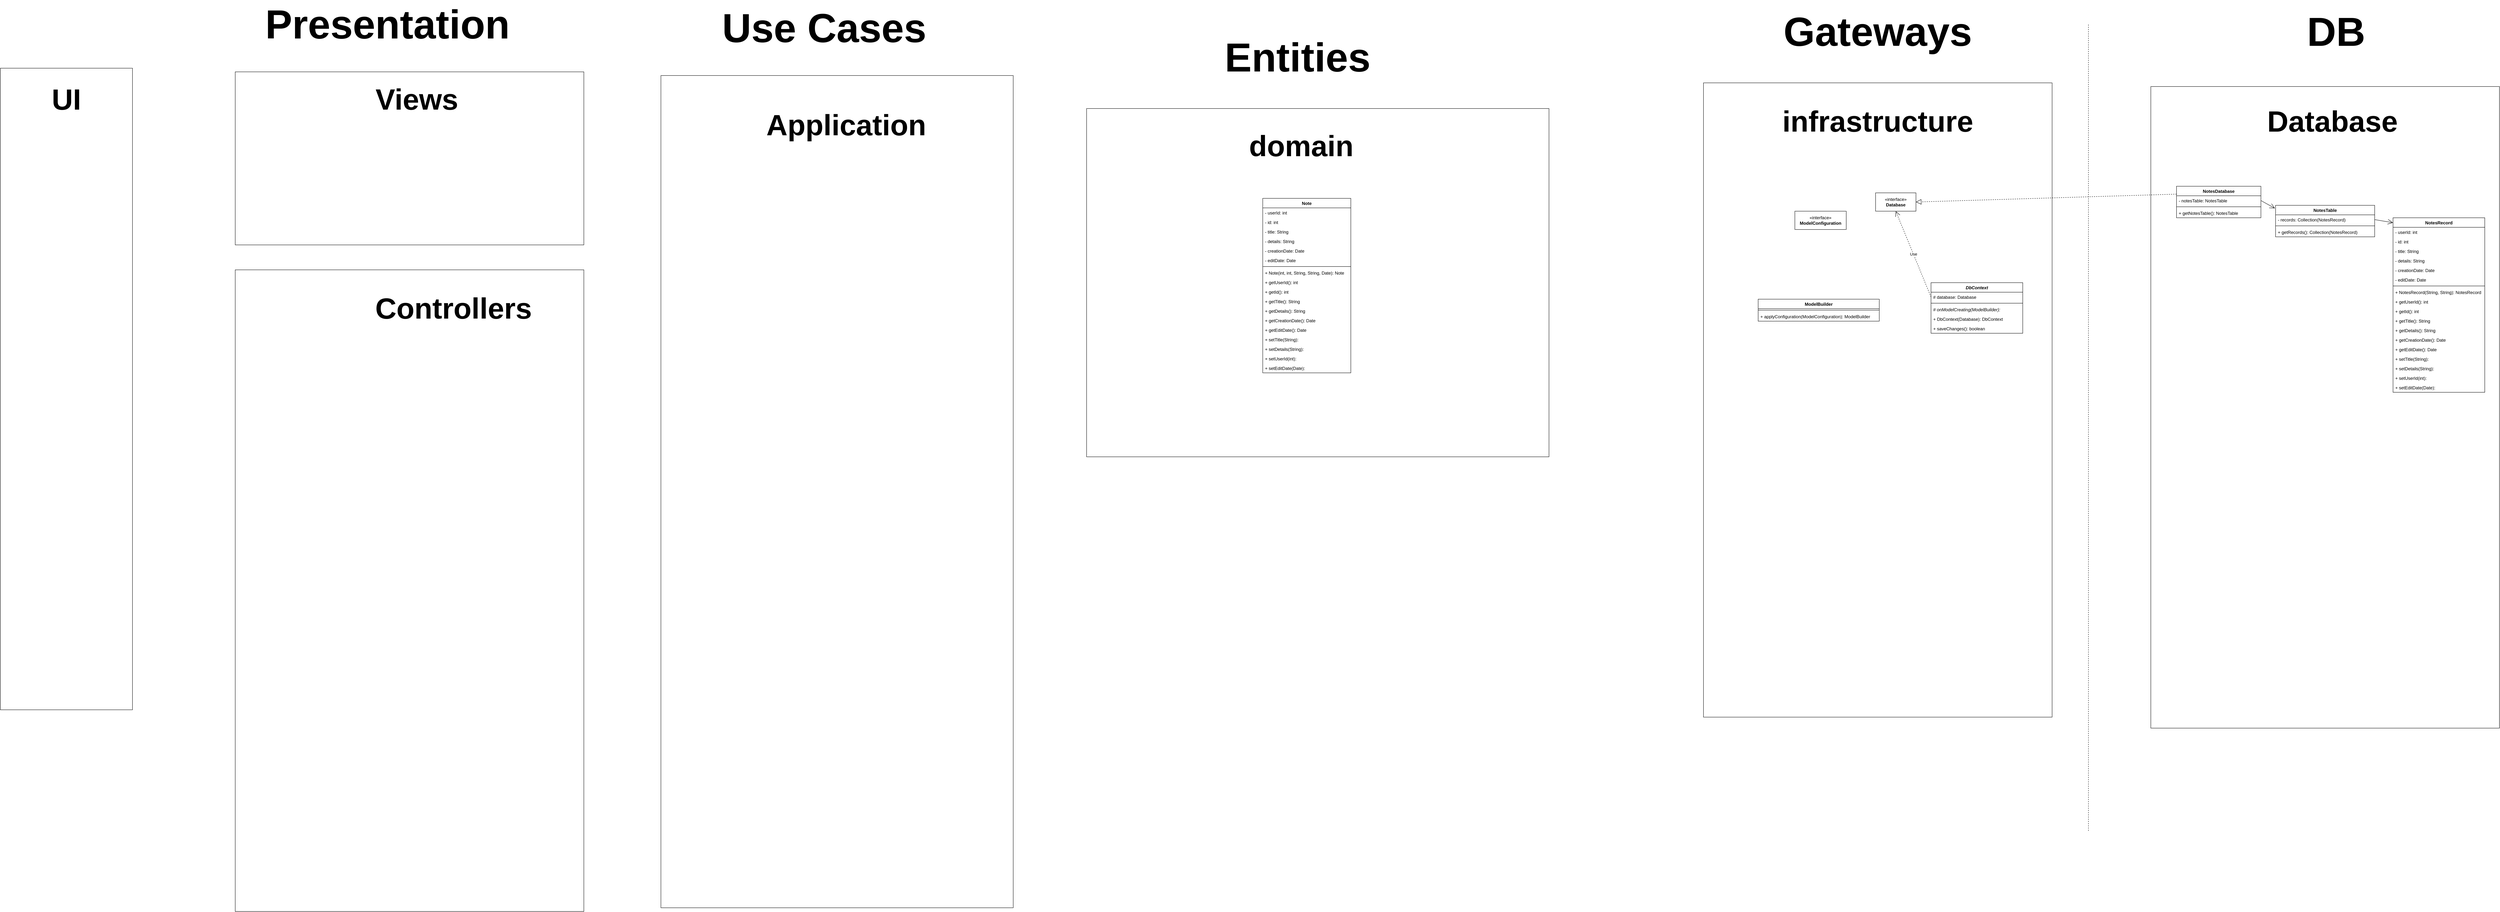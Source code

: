 <mxfile version="22.1.2" type="device">
  <diagram id="C5RBs43oDa-KdzZeNtuy" name="Page-1">
    <mxGraphModel dx="6531" dy="1944" grid="1" gridSize="10" guides="1" tooltips="1" connect="1" arrows="1" fold="1" page="1" pageScale="1" pageWidth="827" pageHeight="1169" math="0" shadow="0">
      <root>
        <mxCell id="WIyWlLk6GJQsqaUBKTNV-0" />
        <mxCell id="WIyWlLk6GJQsqaUBKTNV-1" parent="WIyWlLk6GJQsqaUBKTNV-0" />
        <mxCell id="IYUmqPOKC77QGaWH9vDy-260" value="" style="rounded=0;whiteSpace=wrap;html=1;labelBackgroundColor=none;fontSize=80;" parent="WIyWlLk6GJQsqaUBKTNV-1" vertex="1">
          <mxGeometry x="930" y="-890" width="950" height="1750" as="geometry" />
        </mxCell>
        <mxCell id="IYUmqPOKC77QGaWH9vDy-257" value="" style="rounded=0;whiteSpace=wrap;html=1;labelBackgroundColor=none;fontSize=80;" parent="WIyWlLk6GJQsqaUBKTNV-1" vertex="1">
          <mxGeometry x="-3130" y="-920" width="960" height="2270" as="geometry" />
        </mxCell>
        <mxCell id="IYUmqPOKC77QGaWH9vDy-258" value="" style="rounded=0;whiteSpace=wrap;html=1;labelBackgroundColor=none;fontSize=80;" parent="WIyWlLk6GJQsqaUBKTNV-1" vertex="1">
          <mxGeometry x="-289" y="-900" width="950" height="1730" as="geometry" />
        </mxCell>
        <mxCell id="IYUmqPOKC77QGaWH9vDy-259" value="" style="rounded=0;whiteSpace=wrap;html=1;labelBackgroundColor=none;fontSize=80;" parent="WIyWlLk6GJQsqaUBKTNV-1" vertex="1">
          <mxGeometry x="-1970" y="-830" width="1260" height="950" as="geometry" />
        </mxCell>
        <mxCell id="IYUmqPOKC77QGaWH9vDy-254" value="" style="rounded=0;whiteSpace=wrap;html=1;labelBackgroundColor=none;fontSize=80;" parent="WIyWlLk6GJQsqaUBKTNV-1" vertex="1">
          <mxGeometry x="-4290" y="-930" width="950" height="472" as="geometry" />
        </mxCell>
        <mxCell id="IYUmqPOKC77QGaWH9vDy-255" value="" style="rounded=0;whiteSpace=wrap;html=1;labelBackgroundColor=none;fontSize=80;" parent="WIyWlLk6GJQsqaUBKTNV-1" vertex="1">
          <mxGeometry x="-4930" y="-940" width="360" height="1750" as="geometry" />
        </mxCell>
        <mxCell id="IYUmqPOKC77QGaWH9vDy-253" value="" style="rounded=0;whiteSpace=wrap;html=1;labelBackgroundColor=none;fontSize=80;" parent="WIyWlLk6GJQsqaUBKTNV-1" vertex="1">
          <mxGeometry x="-4290" y="-390" width="950" height="1750" as="geometry" />
        </mxCell>
        <mxCell id="IYUmqPOKC77QGaWH9vDy-234" value="" style="endArrow=none;dashed=1;html=1;" parent="WIyWlLk6GJQsqaUBKTNV-1" edge="1">
          <mxGeometry width="50" height="50" relative="1" as="geometry">
            <mxPoint x="760" y="1140" as="sourcePoint" />
            <mxPoint x="760" y="-1060" as="targetPoint" />
          </mxGeometry>
        </mxCell>
        <mxCell id="IYUmqPOKC77QGaWH9vDy-236" value="Presentation" style="text;html=1;strokeColor=none;fillColor=none;align=center;verticalAlign=middle;whiteSpace=wrap;rounded=0;fontStyle=1;fontSize=110;" parent="WIyWlLk6GJQsqaUBKTNV-1" vertex="1">
          <mxGeometry x="-4270" y="-1120" width="790" height="120" as="geometry" />
        </mxCell>
        <mxCell id="IYUmqPOKC77QGaWH9vDy-268" value="UI" style="text;html=1;strokeColor=none;fillColor=none;align=center;verticalAlign=middle;whiteSpace=wrap;rounded=0;fontStyle=1;fontSize=80;" parent="WIyWlLk6GJQsqaUBKTNV-1" vertex="1">
          <mxGeometry x="-4770" y="-890" width="40" height="70" as="geometry" />
        </mxCell>
        <mxCell id="IYUmqPOKC77QGaWH9vDy-271" value="Application" style="text;html=1;strokeColor=none;fillColor=none;align=center;verticalAlign=middle;whiteSpace=wrap;rounded=0;fontStyle=1;fontSize=80;" parent="WIyWlLk6GJQsqaUBKTNV-1" vertex="1">
          <mxGeometry x="-3030" y="-830" width="810" height="90" as="geometry" />
        </mxCell>
        <mxCell id="IYUmqPOKC77QGaWH9vDy-274" value="Database" style="text;html=1;strokeColor=none;fillColor=none;align=center;verticalAlign=middle;whiteSpace=wrap;rounded=0;fontStyle=1;fontSize=80;" parent="WIyWlLk6GJQsqaUBKTNV-1" vertex="1">
          <mxGeometry x="1020" y="-850" width="810" height="110" as="geometry" />
        </mxCell>
        <mxCell id="Qy56OAMUpxAa6UUccBs3-3" value="Views" style="text;html=1;strokeColor=none;fillColor=none;align=center;verticalAlign=middle;whiteSpace=wrap;rounded=0;fontStyle=1;fontSize=80;" vertex="1" parent="WIyWlLk6GJQsqaUBKTNV-1">
          <mxGeometry x="-3930" y="-890" width="270" height="70" as="geometry" />
        </mxCell>
        <mxCell id="Qy56OAMUpxAa6UUccBs3-4" value="Controllers" style="text;html=1;strokeColor=none;fillColor=none;align=center;verticalAlign=middle;whiteSpace=wrap;rounded=0;fontStyle=1;fontSize=80;" vertex="1" parent="WIyWlLk6GJQsqaUBKTNV-1">
          <mxGeometry x="-3890" y="-320" width="390" height="70" as="geometry" />
        </mxCell>
        <mxCell id="Qy56OAMUpxAa6UUccBs3-5" value="Use Cases" style="text;html=1;strokeColor=none;fillColor=none;align=center;verticalAlign=middle;whiteSpace=wrap;rounded=0;fontStyle=1;fontSize=110;" vertex="1" parent="WIyWlLk6GJQsqaUBKTNV-1">
          <mxGeometry x="-3080" y="-1110" width="790" height="120" as="geometry" />
        </mxCell>
        <mxCell id="IYUmqPOKC77QGaWH9vDy-273" value="domain" style="text;html=1;strokeColor=none;fillColor=none;align=center;verticalAlign=middle;whiteSpace=wrap;rounded=0;fontStyle=1;fontSize=80;" parent="WIyWlLk6GJQsqaUBKTNV-1" vertex="1">
          <mxGeometry x="-1790" y="-790" width="810" height="124" as="geometry" />
        </mxCell>
        <mxCell id="Qy56OAMUpxAa6UUccBs3-7" value="DB" style="text;html=1;strokeColor=none;fillColor=none;align=center;verticalAlign=middle;whiteSpace=wrap;rounded=0;fontStyle=1;fontSize=110;" vertex="1" parent="WIyWlLk6GJQsqaUBKTNV-1">
          <mxGeometry x="1040" y="-1100" width="790" height="120" as="geometry" />
        </mxCell>
        <mxCell id="Qy56OAMUpxAa6UUccBs3-8" value="Gateways" style="text;html=1;strokeColor=none;fillColor=none;align=center;verticalAlign=middle;whiteSpace=wrap;rounded=0;fontStyle=1;fontSize=110;" vertex="1" parent="WIyWlLk6GJQsqaUBKTNV-1">
          <mxGeometry x="-209" y="-1100" width="790" height="120" as="geometry" />
        </mxCell>
        <mxCell id="Qy56OAMUpxAa6UUccBs3-9" value="infrastructure" style="text;html=1;strokeColor=none;fillColor=none;align=center;verticalAlign=middle;whiteSpace=wrap;rounded=0;fontStyle=1;fontSize=80;" vertex="1" parent="WIyWlLk6GJQsqaUBKTNV-1">
          <mxGeometry x="-219" y="-850" width="810" height="110" as="geometry" />
        </mxCell>
        <mxCell id="Qy56OAMUpxAa6UUccBs3-10" value="Entities" style="text;html=1;strokeColor=none;fillColor=none;align=center;verticalAlign=middle;whiteSpace=wrap;rounded=0;fontStyle=1;fontSize=110;" vertex="1" parent="WIyWlLk6GJQsqaUBKTNV-1">
          <mxGeometry x="-1790" y="-1030" width="790" height="120" as="geometry" />
        </mxCell>
        <mxCell id="Qy56OAMUpxAa6UUccBs3-11" value="Note" style="swimlane;fontStyle=1;align=center;verticalAlign=top;childLayout=stackLayout;horizontal=1;startSize=26;horizontalStack=0;resizeParent=1;resizeParentMax=0;resizeLast=0;collapsible=1;marginBottom=0;whiteSpace=wrap;html=1;" vertex="1" parent="WIyWlLk6GJQsqaUBKTNV-1">
          <mxGeometry x="-1490" y="-585" width="240" height="476" as="geometry" />
        </mxCell>
        <mxCell id="Qy56OAMUpxAa6UUccBs3-12" value="- userId&lt;span style=&quot;background-color: initial;&quot;&gt;: int&lt;/span&gt;" style="text;strokeColor=none;fillColor=none;align=left;verticalAlign=top;spacingLeft=4;spacingRight=4;overflow=hidden;rotatable=0;points=[[0,0.5],[1,0.5]];portConstraint=eastwest;whiteSpace=wrap;html=1;" vertex="1" parent="Qy56OAMUpxAa6UUccBs3-11">
          <mxGeometry y="26" width="240" height="26" as="geometry" />
        </mxCell>
        <mxCell id="Qy56OAMUpxAa6UUccBs3-15" value="- id&lt;span style=&quot;background-color: initial;&quot;&gt;: int&lt;/span&gt;" style="text;strokeColor=none;fillColor=none;align=left;verticalAlign=top;spacingLeft=4;spacingRight=4;overflow=hidden;rotatable=0;points=[[0,0.5],[1,0.5]];portConstraint=eastwest;whiteSpace=wrap;html=1;" vertex="1" parent="Qy56OAMUpxAa6UUccBs3-11">
          <mxGeometry y="52" width="240" height="26" as="geometry" />
        </mxCell>
        <mxCell id="Qy56OAMUpxAa6UUccBs3-17" value="-&amp;nbsp;title&lt;span style=&quot;background-color: initial;&quot;&gt;:&amp;nbsp;&lt;/span&gt;String" style="text;strokeColor=none;fillColor=none;align=left;verticalAlign=top;spacingLeft=4;spacingRight=4;overflow=hidden;rotatable=0;points=[[0,0.5],[1,0.5]];portConstraint=eastwest;whiteSpace=wrap;html=1;" vertex="1" parent="Qy56OAMUpxAa6UUccBs3-11">
          <mxGeometry y="78" width="240" height="26" as="geometry" />
        </mxCell>
        <mxCell id="Qy56OAMUpxAa6UUccBs3-18" value="-&amp;nbsp;details&lt;span style=&quot;background-color: initial;&quot;&gt;:&amp;nbsp;&lt;/span&gt;&lt;span style=&quot;background-color: initial;&quot;&gt;String&lt;/span&gt;" style="text;strokeColor=none;fillColor=none;align=left;verticalAlign=top;spacingLeft=4;spacingRight=4;overflow=hidden;rotatable=0;points=[[0,0.5],[1,0.5]];portConstraint=eastwest;whiteSpace=wrap;html=1;" vertex="1" parent="Qy56OAMUpxAa6UUccBs3-11">
          <mxGeometry y="104" width="240" height="26" as="geometry" />
        </mxCell>
        <mxCell id="Qy56OAMUpxAa6UUccBs3-19" value="-&amp;nbsp;creationDate&lt;span style=&quot;background-color: initial;&quot;&gt;:&amp;nbsp;&lt;/span&gt;Date" style="text;strokeColor=none;fillColor=none;align=left;verticalAlign=top;spacingLeft=4;spacingRight=4;overflow=hidden;rotatable=0;points=[[0,0.5],[1,0.5]];portConstraint=eastwest;whiteSpace=wrap;html=1;" vertex="1" parent="Qy56OAMUpxAa6UUccBs3-11">
          <mxGeometry y="130" width="240" height="26" as="geometry" />
        </mxCell>
        <mxCell id="Qy56OAMUpxAa6UUccBs3-20" value="-&amp;nbsp;editDate&lt;span style=&quot;background-color: initial;&quot;&gt;:&amp;nbsp;&lt;/span&gt;&lt;span style=&quot;background-color: initial;&quot;&gt;Date&lt;/span&gt;" style="text;strokeColor=none;fillColor=none;align=left;verticalAlign=top;spacingLeft=4;spacingRight=4;overflow=hidden;rotatable=0;points=[[0,0.5],[1,0.5]];portConstraint=eastwest;whiteSpace=wrap;html=1;" vertex="1" parent="Qy56OAMUpxAa6UUccBs3-11">
          <mxGeometry y="156" width="240" height="26" as="geometry" />
        </mxCell>
        <mxCell id="Qy56OAMUpxAa6UUccBs3-13" value="" style="line;strokeWidth=1;fillColor=none;align=left;verticalAlign=middle;spacingTop=-1;spacingLeft=3;spacingRight=3;rotatable=0;labelPosition=right;points=[];portConstraint=eastwest;strokeColor=inherit;" vertex="1" parent="Qy56OAMUpxAa6UUccBs3-11">
          <mxGeometry y="182" width="240" height="8" as="geometry" />
        </mxCell>
        <mxCell id="Qy56OAMUpxAa6UUccBs3-30" value="+&amp;nbsp;Note&lt;span style=&quot;background-color: initial;&quot;&gt;(int, int, String, String, Date):&amp;nbsp;&lt;/span&gt;Note" style="text;strokeColor=none;fillColor=none;align=left;verticalAlign=top;spacingLeft=4;spacingRight=4;overflow=hidden;rotatable=0;points=[[0,0.5],[1,0.5]];portConstraint=eastwest;whiteSpace=wrap;html=1;" vertex="1" parent="Qy56OAMUpxAa6UUccBs3-11">
          <mxGeometry y="190" width="240" height="26" as="geometry" />
        </mxCell>
        <mxCell id="Qy56OAMUpxAa6UUccBs3-14" value="+&amp;nbsp;getUserId&lt;span style=&quot;background-color: initial;&quot;&gt;():&amp;nbsp;&lt;/span&gt;int" style="text;strokeColor=none;fillColor=none;align=left;verticalAlign=top;spacingLeft=4;spacingRight=4;overflow=hidden;rotatable=0;points=[[0,0.5],[1,0.5]];portConstraint=eastwest;whiteSpace=wrap;html=1;" vertex="1" parent="Qy56OAMUpxAa6UUccBs3-11">
          <mxGeometry y="216" width="240" height="26" as="geometry" />
        </mxCell>
        <mxCell id="Qy56OAMUpxAa6UUccBs3-21" value="+&amp;nbsp;getId&lt;span style=&quot;background-color: initial;&quot;&gt;():&amp;nbsp;&lt;/span&gt;&lt;span style=&quot;background-color: initial;&quot;&gt;int&lt;/span&gt;" style="text;strokeColor=none;fillColor=none;align=left;verticalAlign=top;spacingLeft=4;spacingRight=4;overflow=hidden;rotatable=0;points=[[0,0.5],[1,0.5]];portConstraint=eastwest;whiteSpace=wrap;html=1;" vertex="1" parent="Qy56OAMUpxAa6UUccBs3-11">
          <mxGeometry y="242" width="240" height="26" as="geometry" />
        </mxCell>
        <mxCell id="Qy56OAMUpxAa6UUccBs3-22" value="+&amp;nbsp;getTitle&lt;span style=&quot;background-color: initial;&quot;&gt;():&amp;nbsp;&lt;/span&gt;String" style="text;strokeColor=none;fillColor=none;align=left;verticalAlign=top;spacingLeft=4;spacingRight=4;overflow=hidden;rotatable=0;points=[[0,0.5],[1,0.5]];portConstraint=eastwest;whiteSpace=wrap;html=1;" vertex="1" parent="Qy56OAMUpxAa6UUccBs3-11">
          <mxGeometry y="268" width="240" height="26" as="geometry" />
        </mxCell>
        <mxCell id="Qy56OAMUpxAa6UUccBs3-23" value="+&amp;nbsp;getDetails&lt;span style=&quot;background-color: initial;&quot;&gt;():&amp;nbsp;&lt;/span&gt;String" style="text;strokeColor=none;fillColor=none;align=left;verticalAlign=top;spacingLeft=4;spacingRight=4;overflow=hidden;rotatable=0;points=[[0,0.5],[1,0.5]];portConstraint=eastwest;whiteSpace=wrap;html=1;" vertex="1" parent="Qy56OAMUpxAa6UUccBs3-11">
          <mxGeometry y="294" width="240" height="26" as="geometry" />
        </mxCell>
        <mxCell id="Qy56OAMUpxAa6UUccBs3-24" value="+&amp;nbsp;getCreationDate&lt;span style=&quot;background-color: initial;&quot;&gt;():&amp;nbsp;&lt;/span&gt;Date" style="text;strokeColor=none;fillColor=none;align=left;verticalAlign=top;spacingLeft=4;spacingRight=4;overflow=hidden;rotatable=0;points=[[0,0.5],[1,0.5]];portConstraint=eastwest;whiteSpace=wrap;html=1;" vertex="1" parent="Qy56OAMUpxAa6UUccBs3-11">
          <mxGeometry y="320" width="240" height="26" as="geometry" />
        </mxCell>
        <mxCell id="Qy56OAMUpxAa6UUccBs3-25" value="+&amp;nbsp;getEditDate&lt;span style=&quot;background-color: initial;&quot;&gt;():&amp;nbsp;&lt;/span&gt;&lt;span style=&quot;background-color: initial;&quot;&gt;Date&lt;/span&gt;" style="text;strokeColor=none;fillColor=none;align=left;verticalAlign=top;spacingLeft=4;spacingRight=4;overflow=hidden;rotatable=0;points=[[0,0.5],[1,0.5]];portConstraint=eastwest;whiteSpace=wrap;html=1;" vertex="1" parent="Qy56OAMUpxAa6UUccBs3-11">
          <mxGeometry y="346" width="240" height="26" as="geometry" />
        </mxCell>
        <mxCell id="Qy56OAMUpxAa6UUccBs3-26" value="+&amp;nbsp;setTitle(String&lt;span style=&quot;background-color: initial;&quot;&gt;):&lt;/span&gt;" style="text;strokeColor=none;fillColor=none;align=left;verticalAlign=top;spacingLeft=4;spacingRight=4;overflow=hidden;rotatable=0;points=[[0,0.5],[1,0.5]];portConstraint=eastwest;whiteSpace=wrap;html=1;" vertex="1" parent="Qy56OAMUpxAa6UUccBs3-11">
          <mxGeometry y="372" width="240" height="26" as="geometry" />
        </mxCell>
        <mxCell id="Qy56OAMUpxAa6UUccBs3-27" value="+&amp;nbsp;setDetails&lt;span style=&quot;background-color: initial;&quot;&gt;(String&lt;/span&gt;&lt;span style=&quot;background-color: initial;&quot;&gt;):&lt;/span&gt;" style="text;strokeColor=none;fillColor=none;align=left;verticalAlign=top;spacingLeft=4;spacingRight=4;overflow=hidden;rotatable=0;points=[[0,0.5],[1,0.5]];portConstraint=eastwest;whiteSpace=wrap;html=1;" vertex="1" parent="Qy56OAMUpxAa6UUccBs3-11">
          <mxGeometry y="398" width="240" height="26" as="geometry" />
        </mxCell>
        <mxCell id="Qy56OAMUpxAa6UUccBs3-28" value="+&amp;nbsp;setUserId&lt;span style=&quot;background-color: initial;&quot;&gt;(int&lt;/span&gt;&lt;span style=&quot;background-color: initial;&quot;&gt;):&lt;/span&gt;" style="text;strokeColor=none;fillColor=none;align=left;verticalAlign=top;spacingLeft=4;spacingRight=4;overflow=hidden;rotatable=0;points=[[0,0.5],[1,0.5]];portConstraint=eastwest;whiteSpace=wrap;html=1;" vertex="1" parent="Qy56OAMUpxAa6UUccBs3-11">
          <mxGeometry y="424" width="240" height="26" as="geometry" />
        </mxCell>
        <mxCell id="Qy56OAMUpxAa6UUccBs3-29" value="+&amp;nbsp;setEditDate&lt;span style=&quot;background-color: initial;&quot;&gt;(&lt;/span&gt;Date&lt;span style=&quot;background-color: initial;&quot;&gt;):&lt;/span&gt;" style="text;strokeColor=none;fillColor=none;align=left;verticalAlign=top;spacingLeft=4;spacingRight=4;overflow=hidden;rotatable=0;points=[[0,0.5],[1,0.5]];portConstraint=eastwest;whiteSpace=wrap;html=1;" vertex="1" parent="Qy56OAMUpxAa6UUccBs3-11">
          <mxGeometry y="450" width="240" height="26" as="geometry" />
        </mxCell>
        <mxCell id="Qy56OAMUpxAa6UUccBs3-32" value="«interface»&lt;br&gt;&lt;b&gt;Database&lt;/b&gt;" style="html=1;whiteSpace=wrap;" vertex="1" parent="WIyWlLk6GJQsqaUBKTNV-1">
          <mxGeometry x="180" y="-600" width="110" height="50" as="geometry" />
        </mxCell>
        <mxCell id="Qy56OAMUpxAa6UUccBs3-33" value="«interface»&lt;br&gt;&lt;b&gt;ModelConfiguration&lt;/b&gt;" style="html=1;whiteSpace=wrap;" vertex="1" parent="WIyWlLk6GJQsqaUBKTNV-1">
          <mxGeometry x="-40" y="-550" width="140" height="50" as="geometry" />
        </mxCell>
        <mxCell id="Qy56OAMUpxAa6UUccBs3-34" value="&lt;i&gt;DbContext&lt;/i&gt;" style="swimlane;fontStyle=1;align=center;verticalAlign=top;childLayout=stackLayout;horizontal=1;startSize=26;horizontalStack=0;resizeParent=1;resizeParentMax=0;resizeLast=0;collapsible=1;marginBottom=0;whiteSpace=wrap;html=1;" vertex="1" parent="WIyWlLk6GJQsqaUBKTNV-1">
          <mxGeometry x="331" y="-355" width="250" height="138" as="geometry" />
        </mxCell>
        <mxCell id="Qy56OAMUpxAa6UUccBs3-35" value="# database&lt;span style=&quot;background-color: initial;&quot;&gt;:&amp;nbsp;&lt;/span&gt;Database" style="text;strokeColor=none;fillColor=none;align=left;verticalAlign=top;spacingLeft=4;spacingRight=4;overflow=hidden;rotatable=0;points=[[0,0.5],[1,0.5]];portConstraint=eastwest;whiteSpace=wrap;html=1;" vertex="1" parent="Qy56OAMUpxAa6UUccBs3-34">
          <mxGeometry y="26" width="250" height="26" as="geometry" />
        </mxCell>
        <mxCell id="Qy56OAMUpxAa6UUccBs3-36" value="" style="line;strokeWidth=1;fillColor=none;align=left;verticalAlign=middle;spacingTop=-1;spacingLeft=3;spacingRight=3;rotatable=0;labelPosition=right;points=[];portConstraint=eastwest;strokeColor=inherit;" vertex="1" parent="Qy56OAMUpxAa6UUccBs3-34">
          <mxGeometry y="52" width="250" height="8" as="geometry" />
        </mxCell>
        <mxCell id="Qy56OAMUpxAa6UUccBs3-37" value="&lt;i&gt;# onModelCreating&lt;span style=&quot;background-color: initial;&quot;&gt;(ModelBuilder):&lt;/span&gt;&lt;/i&gt;" style="text;strokeColor=none;fillColor=none;align=left;verticalAlign=top;spacingLeft=4;spacingRight=4;overflow=hidden;rotatable=0;points=[[0,0.5],[1,0.5]];portConstraint=eastwest;whiteSpace=wrap;html=1;" vertex="1" parent="Qy56OAMUpxAa6UUccBs3-34">
          <mxGeometry y="60" width="250" height="26" as="geometry" />
        </mxCell>
        <mxCell id="Qy56OAMUpxAa6UUccBs3-39" value="+&amp;nbsp;DbContext&lt;span style=&quot;background-color: initial;&quot;&gt;&lt;span style=&quot;background-color: initial;&quot;&gt;(Database):&amp;nbsp;&lt;/span&gt;&lt;/span&gt;DbContext" style="text;strokeColor=none;fillColor=none;align=left;verticalAlign=top;spacingLeft=4;spacingRight=4;overflow=hidden;rotatable=0;points=[[0,0.5],[1,0.5]];portConstraint=eastwest;whiteSpace=wrap;html=1;" vertex="1" parent="Qy56OAMUpxAa6UUccBs3-34">
          <mxGeometry y="86" width="250" height="26" as="geometry" />
        </mxCell>
        <mxCell id="Qy56OAMUpxAa6UUccBs3-41" value="+&amp;nbsp;saveChanges&lt;span style=&quot;background-color: initial;&quot;&gt;&lt;span style=&quot;background-color: initial;&quot;&gt;():&amp;nbsp;&lt;/span&gt;&lt;/span&gt;boolean" style="text;strokeColor=none;fillColor=none;align=left;verticalAlign=top;spacingLeft=4;spacingRight=4;overflow=hidden;rotatable=0;points=[[0,0.5],[1,0.5]];portConstraint=eastwest;whiteSpace=wrap;html=1;" vertex="1" parent="Qy56OAMUpxAa6UUccBs3-34">
          <mxGeometry y="112" width="250" height="26" as="geometry" />
        </mxCell>
        <mxCell id="Qy56OAMUpxAa6UUccBs3-42" value="ModelBuilder" style="swimlane;fontStyle=1;align=center;verticalAlign=top;childLayout=stackLayout;horizontal=1;startSize=26;horizontalStack=0;resizeParent=1;resizeParentMax=0;resizeLast=0;collapsible=1;marginBottom=0;whiteSpace=wrap;html=1;" vertex="1" parent="WIyWlLk6GJQsqaUBKTNV-1">
          <mxGeometry x="-140" y="-310" width="330" height="60" as="geometry" />
        </mxCell>
        <mxCell id="Qy56OAMUpxAa6UUccBs3-44" value="" style="line;strokeWidth=1;fillColor=none;align=left;verticalAlign=middle;spacingTop=-1;spacingLeft=3;spacingRight=3;rotatable=0;labelPosition=right;points=[];portConstraint=eastwest;strokeColor=inherit;" vertex="1" parent="Qy56OAMUpxAa6UUccBs3-42">
          <mxGeometry y="26" width="330" height="8" as="geometry" />
        </mxCell>
        <mxCell id="Qy56OAMUpxAa6UUccBs3-45" value="+&amp;nbsp;applyConfiguration&lt;span style=&quot;background-color: initial;&quot;&gt;(ModelConfiguration):&amp;nbsp;&lt;/span&gt;ModelBuilder" style="text;strokeColor=none;fillColor=none;align=left;verticalAlign=top;spacingLeft=4;spacingRight=4;overflow=hidden;rotatable=0;points=[[0,0.5],[1,0.5]];portConstraint=eastwest;whiteSpace=wrap;html=1;" vertex="1" parent="Qy56OAMUpxAa6UUccBs3-42">
          <mxGeometry y="34" width="330" height="26" as="geometry" />
        </mxCell>
        <mxCell id="Qy56OAMUpxAa6UUccBs3-46" value="Use" style="endArrow=open;endSize=12;dashed=1;html=1;rounded=0;exitX=0;exitY=0.5;exitDx=0;exitDy=0;entryX=0.5;entryY=1;entryDx=0;entryDy=0;" edge="1" parent="WIyWlLk6GJQsqaUBKTNV-1" source="Qy56OAMUpxAa6UUccBs3-35" target="Qy56OAMUpxAa6UUccBs3-32">
          <mxGeometry width="160" relative="1" as="geometry">
            <mxPoint x="140" y="-350" as="sourcePoint" />
            <mxPoint x="300" y="-350" as="targetPoint" />
          </mxGeometry>
        </mxCell>
        <mxCell id="Qy56OAMUpxAa6UUccBs3-47" value="NotesDatabase" style="swimlane;fontStyle=1;align=center;verticalAlign=top;childLayout=stackLayout;horizontal=1;startSize=26;horizontalStack=0;resizeParent=1;resizeParentMax=0;resizeLast=0;collapsible=1;marginBottom=0;whiteSpace=wrap;html=1;" vertex="1" parent="WIyWlLk6GJQsqaUBKTNV-1">
          <mxGeometry x="1000" y="-618" width="230" height="86" as="geometry" />
        </mxCell>
        <mxCell id="Qy56OAMUpxAa6UUccBs3-48" value="- notesTable&lt;span style=&quot;background-color: initial;&quot;&gt;:&amp;nbsp;&lt;/span&gt;NotesTable" style="text;strokeColor=none;fillColor=none;align=left;verticalAlign=top;spacingLeft=4;spacingRight=4;overflow=hidden;rotatable=0;points=[[0,0.5],[1,0.5]];portConstraint=eastwest;whiteSpace=wrap;html=1;" vertex="1" parent="Qy56OAMUpxAa6UUccBs3-47">
          <mxGeometry y="26" width="230" height="26" as="geometry" />
        </mxCell>
        <mxCell id="Qy56OAMUpxAa6UUccBs3-49" value="" style="line;strokeWidth=1;fillColor=none;align=left;verticalAlign=middle;spacingTop=-1;spacingLeft=3;spacingRight=3;rotatable=0;labelPosition=right;points=[];portConstraint=eastwest;strokeColor=inherit;" vertex="1" parent="Qy56OAMUpxAa6UUccBs3-47">
          <mxGeometry y="52" width="230" height="8" as="geometry" />
        </mxCell>
        <mxCell id="Qy56OAMUpxAa6UUccBs3-50" value="+&amp;nbsp;getNotesTable&lt;span style=&quot;background-color: initial;&quot;&gt;():&amp;nbsp;&lt;/span&gt;NotesTable" style="text;strokeColor=none;fillColor=none;align=left;verticalAlign=top;spacingLeft=4;spacingRight=4;overflow=hidden;rotatable=0;points=[[0,0.5],[1,0.5]];portConstraint=eastwest;whiteSpace=wrap;html=1;" vertex="1" parent="Qy56OAMUpxAa6UUccBs3-47">
          <mxGeometry y="60" width="230" height="26" as="geometry" />
        </mxCell>
        <mxCell id="Qy56OAMUpxAa6UUccBs3-52" value="" style="endArrow=block;dashed=1;endFill=0;endSize=12;html=1;rounded=0;exitX=0;exitY=0.25;exitDx=0;exitDy=0;entryX=1;entryY=0.5;entryDx=0;entryDy=0;" edge="1" parent="WIyWlLk6GJQsqaUBKTNV-1" source="Qy56OAMUpxAa6UUccBs3-47" target="Qy56OAMUpxAa6UUccBs3-32">
          <mxGeometry width="160" relative="1" as="geometry">
            <mxPoint x="1130" y="-420" as="sourcePoint" />
            <mxPoint x="1290" y="-420" as="targetPoint" />
          </mxGeometry>
        </mxCell>
        <mxCell id="Qy56OAMUpxAa6UUccBs3-53" value="NotesTable" style="swimlane;fontStyle=1;align=center;verticalAlign=top;childLayout=stackLayout;horizontal=1;startSize=26;horizontalStack=0;resizeParent=1;resizeParentMax=0;resizeLast=0;collapsible=1;marginBottom=0;whiteSpace=wrap;html=1;" vertex="1" parent="WIyWlLk6GJQsqaUBKTNV-1">
          <mxGeometry x="1270" y="-566" width="270" height="86" as="geometry" />
        </mxCell>
        <mxCell id="Qy56OAMUpxAa6UUccBs3-54" value="- records&lt;span style=&quot;background-color: initial;&quot;&gt;:&amp;nbsp;&lt;/span&gt;Collection(NotesRecord)" style="text;strokeColor=none;fillColor=none;align=left;verticalAlign=top;spacingLeft=4;spacingRight=4;overflow=hidden;rotatable=0;points=[[0,0.5],[1,0.5]];portConstraint=eastwest;whiteSpace=wrap;html=1;" vertex="1" parent="Qy56OAMUpxAa6UUccBs3-53">
          <mxGeometry y="26" width="270" height="26" as="geometry" />
        </mxCell>
        <mxCell id="Qy56OAMUpxAa6UUccBs3-55" value="" style="line;strokeWidth=1;fillColor=none;align=left;verticalAlign=middle;spacingTop=-1;spacingLeft=3;spacingRight=3;rotatable=0;labelPosition=right;points=[];portConstraint=eastwest;strokeColor=inherit;" vertex="1" parent="Qy56OAMUpxAa6UUccBs3-53">
          <mxGeometry y="52" width="270" height="8" as="geometry" />
        </mxCell>
        <mxCell id="Qy56OAMUpxAa6UUccBs3-56" value="+&amp;nbsp;getRecords&lt;span style=&quot;background-color: initial;&quot;&gt;():&amp;nbsp;&lt;/span&gt;Collection(NotesRecord)" style="text;strokeColor=none;fillColor=none;align=left;verticalAlign=top;spacingLeft=4;spacingRight=4;overflow=hidden;rotatable=0;points=[[0,0.5],[1,0.5]];portConstraint=eastwest;whiteSpace=wrap;html=1;" vertex="1" parent="Qy56OAMUpxAa6UUccBs3-53">
          <mxGeometry y="60" width="270" height="26" as="geometry" />
        </mxCell>
        <mxCell id="Qy56OAMUpxAa6UUccBs3-58" value="" style="endArrow=open;endFill=1;endSize=12;html=1;rounded=0;exitX=1;exitY=0.5;exitDx=0;exitDy=0;entryX=-0.007;entryY=0.095;entryDx=0;entryDy=0;entryPerimeter=0;" edge="1" parent="WIyWlLk6GJQsqaUBKTNV-1" source="Qy56OAMUpxAa6UUccBs3-48" target="Qy56OAMUpxAa6UUccBs3-53">
          <mxGeometry width="160" relative="1" as="geometry">
            <mxPoint x="1190" y="-450" as="sourcePoint" />
            <mxPoint x="1350" y="-450" as="targetPoint" />
          </mxGeometry>
        </mxCell>
        <mxCell id="Qy56OAMUpxAa6UUccBs3-64" value="NotesRecord" style="swimlane;fontStyle=1;align=center;verticalAlign=top;childLayout=stackLayout;horizontal=1;startSize=26;horizontalStack=0;resizeParent=1;resizeParentMax=0;resizeLast=0;collapsible=1;marginBottom=0;whiteSpace=wrap;html=1;" vertex="1" parent="WIyWlLk6GJQsqaUBKTNV-1">
          <mxGeometry x="1590" y="-532" width="250" height="476" as="geometry" />
        </mxCell>
        <mxCell id="Qy56OAMUpxAa6UUccBs3-65" value="- userId&lt;span style=&quot;background-color: initial;&quot;&gt;: int&lt;/span&gt;" style="text;strokeColor=none;fillColor=none;align=left;verticalAlign=top;spacingLeft=4;spacingRight=4;overflow=hidden;rotatable=0;points=[[0,0.5],[1,0.5]];portConstraint=eastwest;whiteSpace=wrap;html=1;" vertex="1" parent="Qy56OAMUpxAa6UUccBs3-64">
          <mxGeometry y="26" width="250" height="26" as="geometry" />
        </mxCell>
        <mxCell id="Qy56OAMUpxAa6UUccBs3-66" value="- id&lt;span style=&quot;background-color: initial;&quot;&gt;: int&lt;/span&gt;" style="text;strokeColor=none;fillColor=none;align=left;verticalAlign=top;spacingLeft=4;spacingRight=4;overflow=hidden;rotatable=0;points=[[0,0.5],[1,0.5]];portConstraint=eastwest;whiteSpace=wrap;html=1;" vertex="1" parent="Qy56OAMUpxAa6UUccBs3-64">
          <mxGeometry y="52" width="250" height="26" as="geometry" />
        </mxCell>
        <mxCell id="Qy56OAMUpxAa6UUccBs3-67" value="-&amp;nbsp;title&lt;span style=&quot;background-color: initial;&quot;&gt;:&amp;nbsp;&lt;/span&gt;String" style="text;strokeColor=none;fillColor=none;align=left;verticalAlign=top;spacingLeft=4;spacingRight=4;overflow=hidden;rotatable=0;points=[[0,0.5],[1,0.5]];portConstraint=eastwest;whiteSpace=wrap;html=1;" vertex="1" parent="Qy56OAMUpxAa6UUccBs3-64">
          <mxGeometry y="78" width="250" height="26" as="geometry" />
        </mxCell>
        <mxCell id="Qy56OAMUpxAa6UUccBs3-68" value="-&amp;nbsp;details&lt;span style=&quot;background-color: initial;&quot;&gt;:&amp;nbsp;&lt;/span&gt;&lt;span style=&quot;background-color: initial;&quot;&gt;String&lt;/span&gt;" style="text;strokeColor=none;fillColor=none;align=left;verticalAlign=top;spacingLeft=4;spacingRight=4;overflow=hidden;rotatable=0;points=[[0,0.5],[1,0.5]];portConstraint=eastwest;whiteSpace=wrap;html=1;" vertex="1" parent="Qy56OAMUpxAa6UUccBs3-64">
          <mxGeometry y="104" width="250" height="26" as="geometry" />
        </mxCell>
        <mxCell id="Qy56OAMUpxAa6UUccBs3-69" value="-&amp;nbsp;creationDate&lt;span style=&quot;background-color: initial;&quot;&gt;:&amp;nbsp;&lt;/span&gt;Date" style="text;strokeColor=none;fillColor=none;align=left;verticalAlign=top;spacingLeft=4;spacingRight=4;overflow=hidden;rotatable=0;points=[[0,0.5],[1,0.5]];portConstraint=eastwest;whiteSpace=wrap;html=1;" vertex="1" parent="Qy56OAMUpxAa6UUccBs3-64">
          <mxGeometry y="130" width="250" height="26" as="geometry" />
        </mxCell>
        <mxCell id="Qy56OAMUpxAa6UUccBs3-70" value="-&amp;nbsp;editDate&lt;span style=&quot;background-color: initial;&quot;&gt;:&amp;nbsp;&lt;/span&gt;&lt;span style=&quot;background-color: initial;&quot;&gt;Date&lt;/span&gt;" style="text;strokeColor=none;fillColor=none;align=left;verticalAlign=top;spacingLeft=4;spacingRight=4;overflow=hidden;rotatable=0;points=[[0,0.5],[1,0.5]];portConstraint=eastwest;whiteSpace=wrap;html=1;" vertex="1" parent="Qy56OAMUpxAa6UUccBs3-64">
          <mxGeometry y="156" width="250" height="26" as="geometry" />
        </mxCell>
        <mxCell id="Qy56OAMUpxAa6UUccBs3-71" value="" style="line;strokeWidth=1;fillColor=none;align=left;verticalAlign=middle;spacingTop=-1;spacingLeft=3;spacingRight=3;rotatable=0;labelPosition=right;points=[];portConstraint=eastwest;strokeColor=inherit;" vertex="1" parent="Qy56OAMUpxAa6UUccBs3-64">
          <mxGeometry y="182" width="250" height="8" as="geometry" />
        </mxCell>
        <mxCell id="Qy56OAMUpxAa6UUccBs3-72" value="+&amp;nbsp;NotesRecord&lt;span style=&quot;background-color: initial;&quot;&gt;(String, String):&amp;nbsp;&lt;/span&gt;NotesRecord" style="text;strokeColor=none;fillColor=none;align=left;verticalAlign=top;spacingLeft=4;spacingRight=4;overflow=hidden;rotatable=0;points=[[0,0.5],[1,0.5]];portConstraint=eastwest;whiteSpace=wrap;html=1;" vertex="1" parent="Qy56OAMUpxAa6UUccBs3-64">
          <mxGeometry y="190" width="250" height="26" as="geometry" />
        </mxCell>
        <mxCell id="Qy56OAMUpxAa6UUccBs3-73" value="+&amp;nbsp;getUserId&lt;span style=&quot;background-color: initial;&quot;&gt;():&amp;nbsp;&lt;/span&gt;int" style="text;strokeColor=none;fillColor=none;align=left;verticalAlign=top;spacingLeft=4;spacingRight=4;overflow=hidden;rotatable=0;points=[[0,0.5],[1,0.5]];portConstraint=eastwest;whiteSpace=wrap;html=1;" vertex="1" parent="Qy56OAMUpxAa6UUccBs3-64">
          <mxGeometry y="216" width="250" height="26" as="geometry" />
        </mxCell>
        <mxCell id="Qy56OAMUpxAa6UUccBs3-74" value="+&amp;nbsp;getId&lt;span style=&quot;background-color: initial;&quot;&gt;():&amp;nbsp;&lt;/span&gt;&lt;span style=&quot;background-color: initial;&quot;&gt;int&lt;/span&gt;" style="text;strokeColor=none;fillColor=none;align=left;verticalAlign=top;spacingLeft=4;spacingRight=4;overflow=hidden;rotatable=0;points=[[0,0.5],[1,0.5]];portConstraint=eastwest;whiteSpace=wrap;html=1;" vertex="1" parent="Qy56OAMUpxAa6UUccBs3-64">
          <mxGeometry y="242" width="250" height="26" as="geometry" />
        </mxCell>
        <mxCell id="Qy56OAMUpxAa6UUccBs3-75" value="+&amp;nbsp;getTitle&lt;span style=&quot;background-color: initial;&quot;&gt;():&amp;nbsp;&lt;/span&gt;String" style="text;strokeColor=none;fillColor=none;align=left;verticalAlign=top;spacingLeft=4;spacingRight=4;overflow=hidden;rotatable=0;points=[[0,0.5],[1,0.5]];portConstraint=eastwest;whiteSpace=wrap;html=1;" vertex="1" parent="Qy56OAMUpxAa6UUccBs3-64">
          <mxGeometry y="268" width="250" height="26" as="geometry" />
        </mxCell>
        <mxCell id="Qy56OAMUpxAa6UUccBs3-76" value="+&amp;nbsp;getDetails&lt;span style=&quot;background-color: initial;&quot;&gt;():&amp;nbsp;&lt;/span&gt;String" style="text;strokeColor=none;fillColor=none;align=left;verticalAlign=top;spacingLeft=4;spacingRight=4;overflow=hidden;rotatable=0;points=[[0,0.5],[1,0.5]];portConstraint=eastwest;whiteSpace=wrap;html=1;" vertex="1" parent="Qy56OAMUpxAa6UUccBs3-64">
          <mxGeometry y="294" width="250" height="26" as="geometry" />
        </mxCell>
        <mxCell id="Qy56OAMUpxAa6UUccBs3-77" value="+&amp;nbsp;getCreationDate&lt;span style=&quot;background-color: initial;&quot;&gt;():&amp;nbsp;&lt;/span&gt;Date" style="text;strokeColor=none;fillColor=none;align=left;verticalAlign=top;spacingLeft=4;spacingRight=4;overflow=hidden;rotatable=0;points=[[0,0.5],[1,0.5]];portConstraint=eastwest;whiteSpace=wrap;html=1;" vertex="1" parent="Qy56OAMUpxAa6UUccBs3-64">
          <mxGeometry y="320" width="250" height="26" as="geometry" />
        </mxCell>
        <mxCell id="Qy56OAMUpxAa6UUccBs3-78" value="+&amp;nbsp;getEditDate&lt;span style=&quot;background-color: initial;&quot;&gt;():&amp;nbsp;&lt;/span&gt;&lt;span style=&quot;background-color: initial;&quot;&gt;Date&lt;/span&gt;" style="text;strokeColor=none;fillColor=none;align=left;verticalAlign=top;spacingLeft=4;spacingRight=4;overflow=hidden;rotatable=0;points=[[0,0.5],[1,0.5]];portConstraint=eastwest;whiteSpace=wrap;html=1;" vertex="1" parent="Qy56OAMUpxAa6UUccBs3-64">
          <mxGeometry y="346" width="250" height="26" as="geometry" />
        </mxCell>
        <mxCell id="Qy56OAMUpxAa6UUccBs3-79" value="+&amp;nbsp;setTitle(String&lt;span style=&quot;background-color: initial;&quot;&gt;):&lt;/span&gt;" style="text;strokeColor=none;fillColor=none;align=left;verticalAlign=top;spacingLeft=4;spacingRight=4;overflow=hidden;rotatable=0;points=[[0,0.5],[1,0.5]];portConstraint=eastwest;whiteSpace=wrap;html=1;" vertex="1" parent="Qy56OAMUpxAa6UUccBs3-64">
          <mxGeometry y="372" width="250" height="26" as="geometry" />
        </mxCell>
        <mxCell id="Qy56OAMUpxAa6UUccBs3-80" value="+&amp;nbsp;setDetails&lt;span style=&quot;background-color: initial;&quot;&gt;(String&lt;/span&gt;&lt;span style=&quot;background-color: initial;&quot;&gt;):&lt;/span&gt;" style="text;strokeColor=none;fillColor=none;align=left;verticalAlign=top;spacingLeft=4;spacingRight=4;overflow=hidden;rotatable=0;points=[[0,0.5],[1,0.5]];portConstraint=eastwest;whiteSpace=wrap;html=1;" vertex="1" parent="Qy56OAMUpxAa6UUccBs3-64">
          <mxGeometry y="398" width="250" height="26" as="geometry" />
        </mxCell>
        <mxCell id="Qy56OAMUpxAa6UUccBs3-81" value="+&amp;nbsp;setUserId&lt;span style=&quot;background-color: initial;&quot;&gt;(int&lt;/span&gt;&lt;span style=&quot;background-color: initial;&quot;&gt;):&lt;/span&gt;" style="text;strokeColor=none;fillColor=none;align=left;verticalAlign=top;spacingLeft=4;spacingRight=4;overflow=hidden;rotatable=0;points=[[0,0.5],[1,0.5]];portConstraint=eastwest;whiteSpace=wrap;html=1;" vertex="1" parent="Qy56OAMUpxAa6UUccBs3-64">
          <mxGeometry y="424" width="250" height="26" as="geometry" />
        </mxCell>
        <mxCell id="Qy56OAMUpxAa6UUccBs3-82" value="+&amp;nbsp;setEditDate&lt;span style=&quot;background-color: initial;&quot;&gt;(&lt;/span&gt;Date&lt;span style=&quot;background-color: initial;&quot;&gt;):&lt;/span&gt;" style="text;strokeColor=none;fillColor=none;align=left;verticalAlign=top;spacingLeft=4;spacingRight=4;overflow=hidden;rotatable=0;points=[[0,0.5],[1,0.5]];portConstraint=eastwest;whiteSpace=wrap;html=1;" vertex="1" parent="Qy56OAMUpxAa6UUccBs3-64">
          <mxGeometry y="450" width="250" height="26" as="geometry" />
        </mxCell>
        <mxCell id="Qy56OAMUpxAa6UUccBs3-83" value="" style="endArrow=open;endFill=1;endSize=12;html=1;rounded=0;exitX=1;exitY=0.5;exitDx=0;exitDy=0;entryX=-0.001;entryY=0.028;entryDx=0;entryDy=0;entryPerimeter=0;" edge="1" parent="WIyWlLk6GJQsqaUBKTNV-1" source="Qy56OAMUpxAa6UUccBs3-54" target="Qy56OAMUpxAa6UUccBs3-64">
          <mxGeometry width="160" relative="1" as="geometry">
            <mxPoint x="1400" y="-370" as="sourcePoint" />
            <mxPoint x="1560" y="-370" as="targetPoint" />
          </mxGeometry>
        </mxCell>
      </root>
    </mxGraphModel>
  </diagram>
</mxfile>
